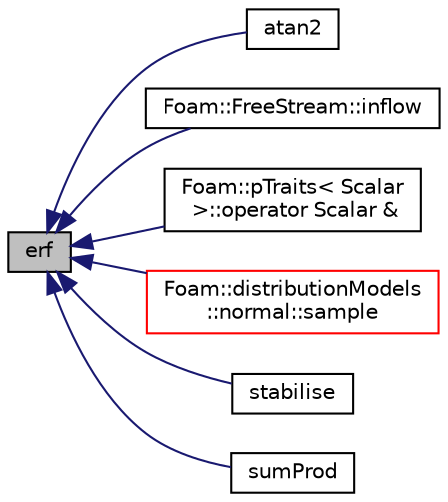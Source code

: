 digraph "erf"
{
  bgcolor="transparent";
  edge [fontname="Helvetica",fontsize="10",labelfontname="Helvetica",labelfontsize="10"];
  node [fontname="Helvetica",fontsize="10",shape=record];
  rankdir="LR";
  Node43065 [label="erf",height=0.2,width=0.4,color="black", fillcolor="grey75", style="filled", fontcolor="black"];
  Node43065 -> Node43066 [dir="back",color="midnightblue",fontsize="10",style="solid",fontname="Helvetica"];
  Node43066 [label="atan2",height=0.2,width=0.4,color="black",URL="$a21851.html#ac4f658d3f23292db85ec6b618e5976e0"];
  Node43065 -> Node43067 [dir="back",color="midnightblue",fontsize="10",style="solid",fontname="Helvetica"];
  Node43067 [label="Foam::FreeStream::inflow",height=0.2,width=0.4,color="black",URL="$a24845.html#a84e6a7b742df4fcb240fff3040770a0b",tooltip="Introduce particles. "];
  Node43065 -> Node43068 [dir="back",color="midnightblue",fontsize="10",style="solid",fontname="Helvetica"];
  Node43068 [label="Foam::pTraits\< Scalar\l \>::operator Scalar &",height=0.2,width=0.4,color="black",URL="$a29397.html#a0af7134e97f27beb8d48f39b4867447b",tooltip="Access to the Scalar value. "];
  Node43065 -> Node43069 [dir="back",color="midnightblue",fontsize="10",style="solid",fontname="Helvetica"];
  Node43069 [label="Foam::distributionModels\l::normal::sample",height=0.2,width=0.4,color="red",URL="$a24785.html#a523eae27d84403d08bdca843c0679d8a",tooltip="Sample the distributionModel. "];
  Node43065 -> Node43071 [dir="back",color="midnightblue",fontsize="10",style="solid",fontname="Helvetica"];
  Node43071 [label="stabilise",height=0.2,width=0.4,color="black",URL="$a21851.html#a5256ed0d7ec24b1876ba90c6ff1f8727"];
  Node43065 -> Node43072 [dir="back",color="midnightblue",fontsize="10",style="solid",fontname="Helvetica"];
  Node43072 [label="sumProd",height=0.2,width=0.4,color="black",URL="$a21851.html#a5b480f6156c25bef4de87d86094e87ea"];
}
